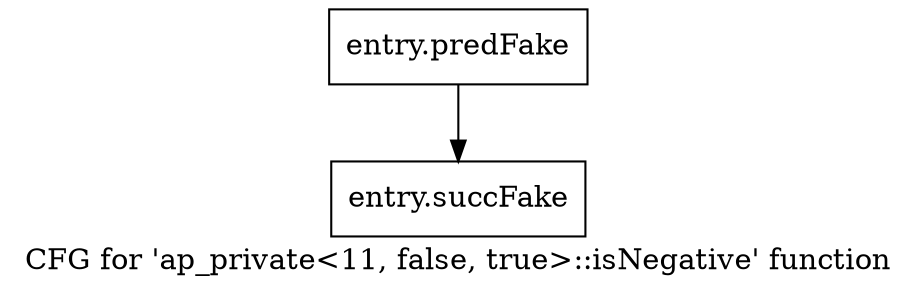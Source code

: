 digraph "CFG for 'ap_private\<11, false, true\>::isNegative' function" {
	label="CFG for 'ap_private\<11, false, true\>::isNegative' function";

	Node0x3e0ff90 [shape=record,filename="",linenumber="",label="{entry.predFake}"];
	Node0x3e0ff90 -> Node0x3ed90b0[ callList="" memoryops="" filename="/tools/Xilinx/Vitis_HLS/2022.1/include/etc/ap_private.h" execusionnum="3200"];
	Node0x3ed90b0 [shape=record,filename="/tools/Xilinx/Vitis_HLS/2022.1/include/etc/ap_private.h",linenumber="1788",label="{entry.succFake}"];
}
